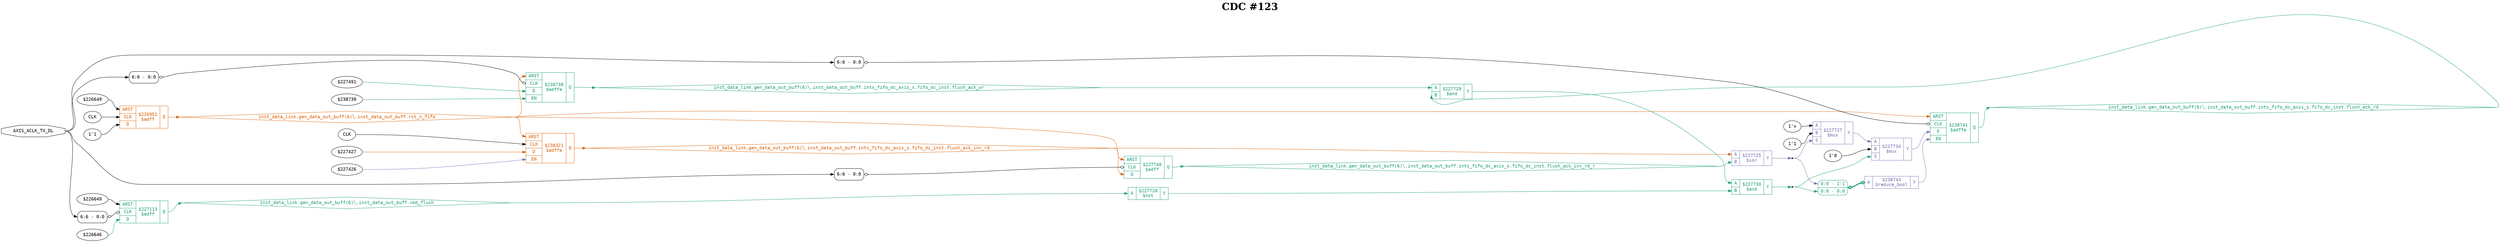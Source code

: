 digraph "spacefibre_light_top" {
label=<<b>CDC #123</b>>;
labelloc="t"
fontsize="30"
node ["fontname"="Courier"]
edge ["fontname"="Courier"]
rankdir="LR";
remincross=true;
n8 [ shape=octagon, label="AXIS_ACLK_TX_DL", color="black", fontcolor="black", href="/src/ip_spacefibre_light_top/spacefibre_light_top.vhd#58" ];
n9 [ shape=diamond, label="inst_data_link.gen_data_out_buff(6)&#9586;.inst_data_out_buff.cmd_flush", colorscheme="dark28", color="1", fontcolor="1", href="/src/module_data_link/data_out_buf.vhd#140" ];
n10 [ shape=diamond, label="inst_data_link.gen_data_out_buff(6)&#9586;.inst_data_out_buff.ints_fifo_dc_axis_s.fifo_dc_inst.flush_ack_inv_rd", colorscheme="dark28", color="2", fontcolor="2", href="/src/ip/fifo_dc/fifo_dc.vhd#117" ];
n11 [ shape=diamond, label="inst_data_link.gen_data_out_buff(6)&#9586;.inst_data_out_buff.ints_fifo_dc_axis_s.fifo_dc_inst.flush_ack_inv_rd_r", colorscheme="dark28", color="1", fontcolor="1", href="/src/ip/fifo_dc/fifo_dc.vhd#118" ];
n12 [ shape=diamond, label="inst_data_link.gen_data_out_buff(6)&#9586;.inst_data_out_buff.ints_fifo_dc_axis_s.fifo_dc_inst.flush_ack_rd", colorscheme="dark28", color="1", fontcolor="1", href="/src/ip/fifo_dc/fifo_dc.vhd#120" ];
n13 [ shape=diamond, label="inst_data_link.gen_data_out_buff(6)&#9586;.inst_data_out_buff.ints_fifo_dc_axis_s.fifo_dc_inst.flush_ack_wr", colorscheme="dark28", color="1", fontcolor="1", href="/src/ip/fifo_dc/fifo_dc.vhd#119" ];
n14 [ shape=diamond, label="inst_data_link.gen_data_out_buff(6)&#9586;.inst_data_out_buff.rst_n_fifo", colorscheme="dark28", color="2", fontcolor="2", href="/src/module_data_link/data_out_buf.vhd#165" ];
{ rank="source"; n8;}
{ rank="sink";}
v0 [ label="CLK" ];
v1 [ label="$227427" ];
v2 [ label="$227426" ];
c20 [ shape=record, label="{{<p15> ARST|<p16> CLK|<p17> D|<p18> EN}|$238321\n$adffe|{<p19> Q}}", colorscheme="dark28", color="2", fontcolor="2" , href="/src/ip/fifo_dc/fifo_dc.vhd#321"  ];
v4 [ label="$227491" ];
v5 [ label="$238739" ];
c21 [ shape=record, label="{{<p15> ARST|<p16> CLK|<p17> D|<p18> EN}|$238738\n$adffe|{<p19> Q}}", colorscheme="dark28", color="1", fontcolor="1" , href="/src/ip/fifo_dc/fifo_dc.vhd#440"  ];
x3 [ shape=record, style=rounded, label="<s0> 6:6 - 0:0 ", color="black", fontcolor="black" ];
x3:e -> c21:p16:w [arrowhead=odiamond, arrowtail=odiamond, dir=both, color="black", fontcolor="black", label=""];
c22 [ shape=record, label="{{<p15> ARST|<p16> CLK|<p17> D|<p18> EN}|$238741\n$adffe|{<p19> Q}}", colorscheme="dark28", color="1", fontcolor="1" , href="/src/ip/fifo_dc/fifo_dc.vhd#440"  ];
x6 [ shape=record, style=rounded, label="<s0> 6:6 - 0:0 ", color="black", fontcolor="black" ];
x6:e -> c22:p16:w [arrowhead=odiamond, arrowtail=odiamond, dir=both, color="black", fontcolor="black", label=""];
c25 [ shape=record, label="{{<p23> A}|$238743\n$reduce_bool|{<p24> Y}}", colorscheme="dark28", color="3", fontcolor="3" ];
x7 [ shape=record, style=rounded, label="<s1> 0:0 - 1:1 |<s0> 0:0 - 0:0 ", colorscheme="dark28", color="1", fontcolor="1" ];
x7:e -> c25:p23:w [arrowhead=odiamond, arrowtail=odiamond, dir=both, colorscheme="dark28", color="1", fontcolor="1", style="setlinewidth(3)", label=""];
v8 [ label="$226649" ];
v10 [ label="$226646" ];
c26 [ shape=record, label="{{<p15> ARST|<p16> CLK|<p17> D}|$227113\n$adff|{<p19> Q}}", colorscheme="dark28", color="1", fontcolor="1" , href="/src/module_data_link/data_out_buf.vhd#266"  ];
x9 [ shape=record, style=rounded, label="<s0> 6:6 - 0:0 ", color="black", fontcolor="black" ];
x9:e -> c26:p16:w [arrowhead=odiamond, arrowtail=odiamond, dir=both, color="black", fontcolor="black", label=""];
v11 [ label="$226649" ];
v12 [ label="CLK" ];
v13 [ label="1'1" ];
c27 [ shape=record, label="{{<p15> ARST|<p16> CLK|<p17> D}|$226951\n$adff|{<p19> Q}}", colorscheme="dark28", color="2", fontcolor="2" , href="/src/module_data_link/data_out_buf.vhd#225"  ];
c28 [ shape=record, label="{{<p15> ARST|<p16> CLK|<p17> D}|$227740\n$adff|{<p19> Q}}", colorscheme="dark28", color="1", fontcolor="1" , href="/src/ip/fifo_dc/fifo_dc.vhd#440"  ];
x14 [ shape=record, style=rounded, label="<s0> 6:6 - 0:0 ", color="black", fontcolor="black" ];
x14:e -> c28:p16:w [arrowhead=odiamond, arrowtail=odiamond, dir=both, color="black", fontcolor="black", label=""];
c30 [ shape=record, label="{{<p23> A|<p29> B}|$227725\n$xor|{<p24> Y}}", colorscheme="dark28", color="3", fontcolor="3" , href="/src/ip/fifo_dc/fifo_dc.vhd#466"  ];
v15 [ label="1'x" ];
v16 [ label="1'1" ];
c32 [ shape=record, label="{{<p23> A|<p29> B|<p31> S}|$227727\n$mux|{<p24> Y}}", colorscheme="dark28", color="3", fontcolor="3" , href="/src/ip/fifo_dc/fifo_dc.vhd#466"  ];
c33 [ shape=record, label="{{<p23> A}|$227728\n$not|{<p24> Y}}", colorscheme="dark28", color="1", fontcolor="1" , href="/src/ip/fifo_dc/fifo_dc.vhd#471"  ];
c34 [ shape=record, label="{{<p23> A|<p29> B}|$227729\n$and|{<p24> Y}}", colorscheme="dark28", color="1", fontcolor="1" , href="/src/ip/fifo_dc/fifo_dc.vhd#471"  ];
c35 [ shape=record, label="{{<p23> A|<p29> B}|$227730\n$and|{<p24> Y}}", colorscheme="dark28", color="1", fontcolor="1" , href="/src/ip/fifo_dc/fifo_dc.vhd#471"  ];
v17 [ label="1'0" ];
c36 [ shape=record, label="{{<p23> A|<p29> B|<p31> S}|$227734\n$mux|{<p24> Y}}", colorscheme="dark28", color="3", fontcolor="3" , href="/src/ip/fifo_dc/fifo_dc.vhd#471"  ];
c25:p24:e -> c22:p18:w [colorscheme="dark28", color="3", fontcolor="3", label=""];
c20:p19:e -> n10:w [colorscheme="dark28", color="2", fontcolor="2", label=""];
n10:e -> c28:p17:w [colorscheme="dark28", color="2", fontcolor="2", label=""];
n10:e -> c30:p23:w [colorscheme="dark28", color="2", fontcolor="2", label=""];
c28:p19:e -> n11:w [colorscheme="dark28", color="1", fontcolor="1", label=""];
n11:e -> c30:p29:w [colorscheme="dark28", color="1", fontcolor="1", label=""];
c22:p19:e -> n12:w [colorscheme="dark28", color="1", fontcolor="1", label=""];
n12:e -> c34:p29:w [colorscheme="dark28", color="1", fontcolor="1", label=""];
c21:p19:e -> n13:w [colorscheme="dark28", color="1", fontcolor="1", label=""];
n13:e -> c34:p23:w [colorscheme="dark28", color="1", fontcolor="1", label=""];
c27:p19:e -> n14:w [colorscheme="dark28", color="2", fontcolor="2", label=""];
n14:e -> c20:p15:w [colorscheme="dark28", color="2", fontcolor="2", label=""];
n14:e -> c21:p15:w [colorscheme="dark28", color="2", fontcolor="2", label=""];
n14:e -> c22:p15:w [colorscheme="dark28", color="2", fontcolor="2", label=""];
n14:e -> c28:p15:w [colorscheme="dark28", color="2", fontcolor="2", label=""];
n2 [ shape=point ];
c30:p24:e -> n2:w [colorscheme="dark28", color="3", fontcolor="3", label=""];
n2:e -> c32:p31:w [colorscheme="dark28", color="3", fontcolor="3", label=""];
n2:e -> x7:s1:w [colorscheme="dark28", color="3", fontcolor="3", label=""];
c32:p24:e -> c36:p23:w [colorscheme="dark28", color="3", fontcolor="3", label=""];
c33:p24:e -> c35:p29:w [colorscheme="dark28", color="1", fontcolor="1", label=""];
c34:p24:e -> c35:p23:w [colorscheme="dark28", color="1", fontcolor="1", label=""];
n6 [ shape=point ];
c35:p24:e -> n6:w [colorscheme="dark28", color="1", fontcolor="1", label=""];
n6:e -> c36:p31:w [colorscheme="dark28", color="1", fontcolor="1", label=""];
n6:e -> x7:s0:w [colorscheme="dark28", color="1", fontcolor="1", label=""];
c36:p24:e -> c22:p17:w [colorscheme="dark28", color="3", fontcolor="3", label=""];
n8:e -> x14:s0:w [color="black", fontcolor="black", label=""];
n8:e -> x3:s0:w [color="black", fontcolor="black", label=""];
n8:e -> x6:s0:w [color="black", fontcolor="black", label=""];
n8:e -> x9:s0:w [color="black", fontcolor="black", label=""];
c26:p19:e -> n9:w [colorscheme="dark28", color="1", fontcolor="1", label=""];
n9:e -> c33:p23:w [colorscheme="dark28", color="1", fontcolor="1", label=""];
v0:e -> c20:p16:w [color="black", fontcolor="black", label=""];
v1:e -> c20:p17:w [colorscheme="dark28", color="2", fontcolor="2", label=""];
v10:e -> c26:p17:w [colorscheme="dark28", color="1", fontcolor="1", label=""];
v11:e -> c27:p15:w [color="black", fontcolor="black", label=""];
v12:e -> c27:p16:w [color="black", fontcolor="black", label=""];
v13:e -> c27:p17:w [color="black", fontcolor="black", label=""];
v15:e -> c32:p23:w [color="black", fontcolor="black", label=""];
v16:e -> c32:p29:w [color="black", fontcolor="black", label=""];
v17:e -> c36:p29:w [color="black", fontcolor="black", label=""];
v2:e -> c20:p18:w [colorscheme="dark28", color="3", fontcolor="3", label=""];
v4:e -> c21:p17:w [colorscheme="dark28", color="1", fontcolor="1", label=""];
v5:e -> c21:p18:w [colorscheme="dark28", color="1", fontcolor="1", label=""];
v8:e -> c26:p15:w [color="black", fontcolor="black", label=""];
}
